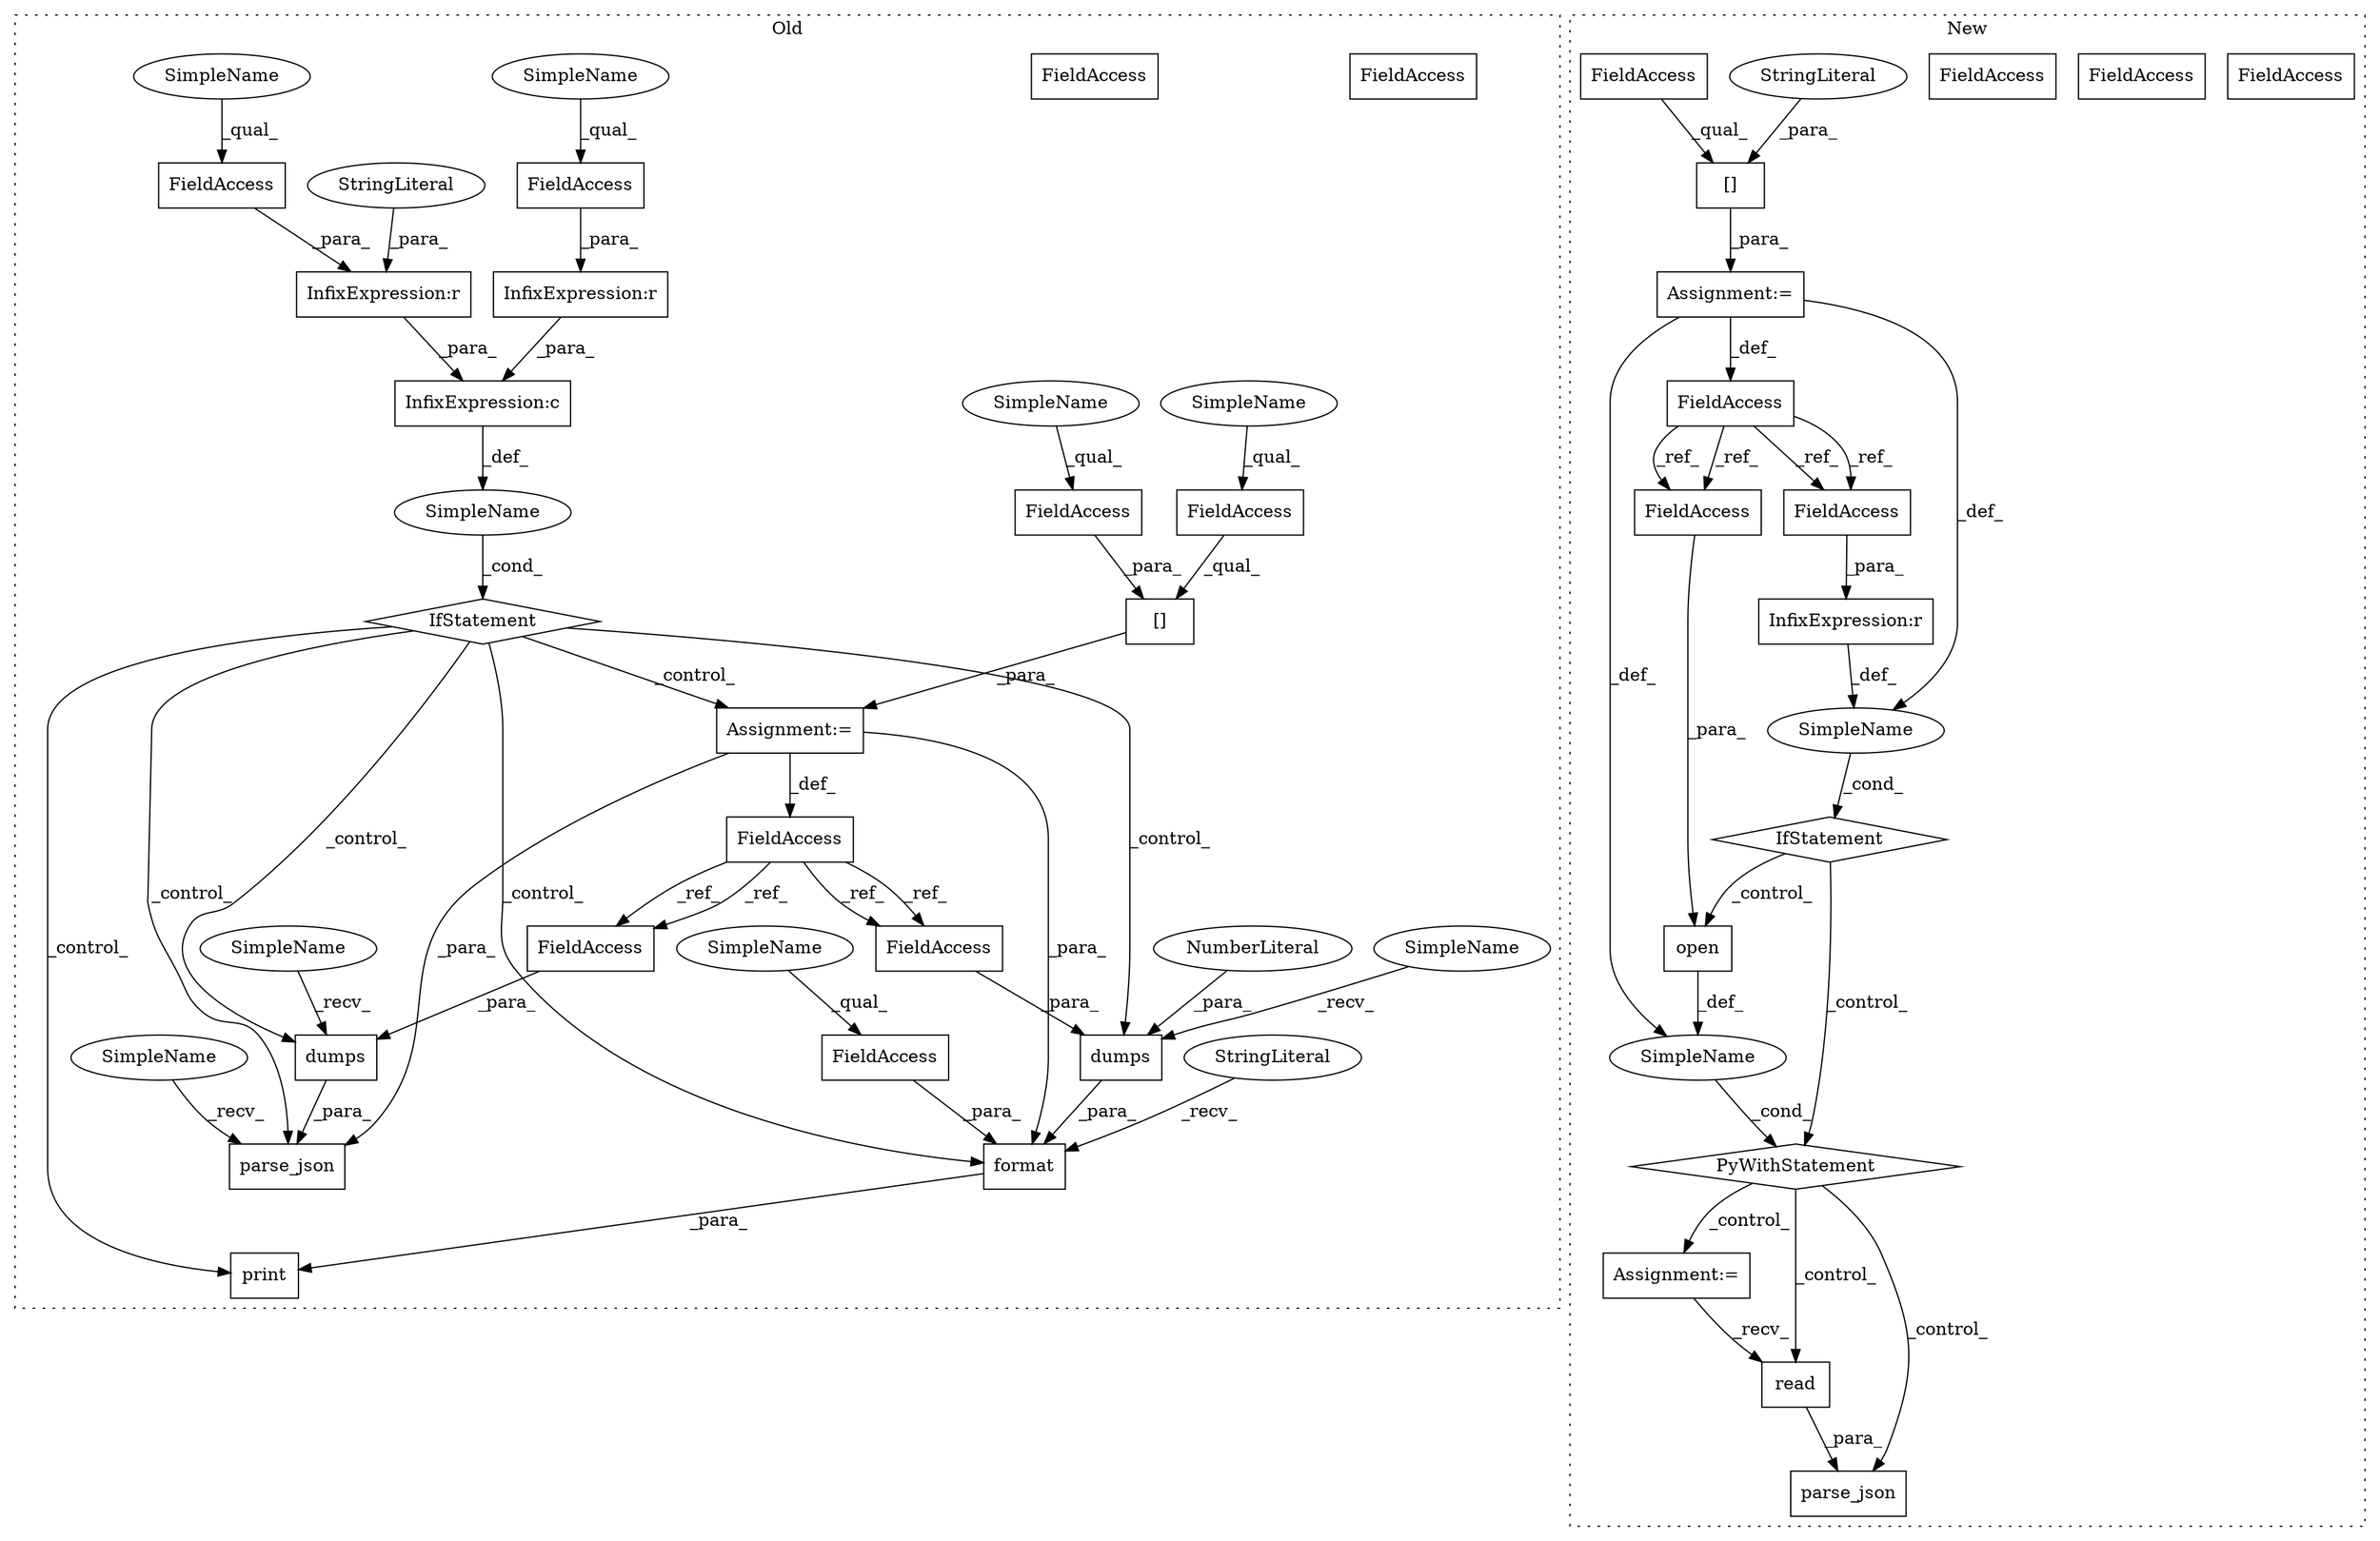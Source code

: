 digraph G {
subgraph cluster0 {
1 [label="dumps" a="32" s="36850,36864" l="6,1" shape="box"];
6 [label="print" a="32" s="36766,36866" l="6,1" shape="box"];
7 [label="NumberLiteral" a="34" s="36863" l="1" shape="ellipse"];
8 [label="Assignment:=" a="7" s="36676" l="1" shape="box"];
9 [label="[]" a="2" s="36677,36707" l="16,1" shape="box"];
10 [label="InfixExpression:r" a="27" s="36623" l="4" shape="box"];
12 [label="InfixExpression:r" a="27" s="36651" l="4" shape="box"];
13 [label="InfixExpression:c" a="27" s="36632" l="4" shape="box"];
16 [label="FieldAccess" a="22" s="36856" l="6" shape="box"];
17 [label="FieldAccess" a="22" s="36693" l="14" shape="box"];
18 [label="FieldAccess" a="22" s="36830" l="14" shape="box"];
20 [label="FieldAccess" a="22" s="36670" l="6" shape="box"];
22 [label="FieldAccess" a="22" s="36677" l="15" shape="box"];
23 [label="FieldAccess" a="22" s="36609" l="14" shape="box"];
24 [label="FieldAccess" a="22" s="36637" l="14" shape="box"];
25 [label="FieldAccess" a="22" s="36748" l="6" shape="box"];
26 [label="dumps" a="32" s="36742,36754" l="6,1" shape="box"];
27 [label="format" a="32" s="36823,36865" l="7,1" shape="box"];
29 [label="IfStatement" a="25" s="36604,36658" l="4,2" shape="diamond"];
31 [label="SimpleName" a="42" s="" l="" shape="ellipse"];
33 [label="parse_json" a="32" s="36726,36755" l="11,1" shape="box"];
34 [label="StringLiteral" a="45" s="36655" l="2" shape="ellipse"];
39 [label="StringLiteral" a="45" s="36772" l="50" shape="ellipse"];
40 [label="SimpleName" a="42" s="36609" l="7" shape="ellipse"];
41 [label="SimpleName" a="42" s="36693" l="7" shape="ellipse"];
42 [label="SimpleName" a="42" s="36637" l="7" shape="ellipse"];
43 [label="SimpleName" a="42" s="36830" l="7" shape="ellipse"];
44 [label="SimpleName" a="42" s="36718" l="7" shape="ellipse"];
45 [label="SimpleName" a="42" s="36677" l="7" shape="ellipse"];
49 [label="FieldAccess" a="22" s="36748" l="6" shape="box"];
50 [label="FieldAccess" a="22" s="36856" l="6" shape="box"];
51 [label="SimpleName" a="42" s="36845" l="4" shape="ellipse"];
52 [label="SimpleName" a="42" s="36737" l="4" shape="ellipse"];
label = "Old";
style="dotted";
}
subgraph cluster1 {
2 [label="open" a="32" s="36540,36551" l="5,1" shape="box"];
3 [label="PyWithStatement" a="104" s="36530,36552" l="10,2" shape="diamond"];
4 [label="SimpleName" a="42" s="" l="" shape="ellipse"];
5 [label="Assignment:=" a="7" s="36573" l="1" shape="box"];
11 [label="InfixExpression:r" a="27" s="36510" l="4" shape="box"];
14 [label="read" a="32" s="36607" l="6" shape="box"];
15 [label="FieldAccess" a="22" s="36545" l="6" shape="box"];
19 [label="FieldAccess" a="22" s="36504" l="6" shape="box"];
21 [label="FieldAccess" a="22" s="35723" l="6" shape="box"];
28 [label="IfStatement" a="25" s="36500,36518" l="4,2" shape="diamond"];
30 [label="SimpleName" a="42" s="" l="" shape="ellipse"];
32 [label="parse_json" a="32" s="36594,36613" l="11,1" shape="box"];
35 [label="Assignment:=" a="7" s="35729" l="1" shape="box"];
36 [label="[]" a="2" s="35730,35745" l="5,1" shape="box"];
37 [label="FieldAccess" a="22" s="35730" l="4" shape="box"];
38 [label="StringLiteral" a="45" s="35735" l="10" shape="ellipse"];
46 [label="FieldAccess" a="22" s="35730" l="4" shape="box"];
47 [label="FieldAccess" a="22" s="36545" l="6" shape="box"];
48 [label="FieldAccess" a="22" s="36504" l="6" shape="box"];
label = "New";
style="dotted";
}
1 -> 27 [label="_para_"];
2 -> 4 [label="_def_"];
3 -> 5 [label="_control_"];
3 -> 14 [label="_control_"];
3 -> 32 [label="_control_"];
4 -> 3 [label="_cond_"];
5 -> 14 [label="_recv_"];
7 -> 1 [label="_para_"];
8 -> 20 [label="_def_"];
8 -> 27 [label="_para_"];
8 -> 33 [label="_para_"];
9 -> 8 [label="_para_"];
10 -> 13 [label="_para_"];
11 -> 30 [label="_def_"];
12 -> 13 [label="_para_"];
13 -> 31 [label="_def_"];
14 -> 32 [label="_para_"];
17 -> 9 [label="_para_"];
18 -> 27 [label="_para_"];
20 -> 50 [label="_ref_"];
20 -> 49 [label="_ref_"];
20 -> 49 [label="_ref_"];
20 -> 50 [label="_ref_"];
21 -> 47 [label="_ref_"];
21 -> 48 [label="_ref_"];
21 -> 47 [label="_ref_"];
21 -> 48 [label="_ref_"];
22 -> 9 [label="_qual_"];
23 -> 10 [label="_para_"];
24 -> 12 [label="_para_"];
26 -> 33 [label="_para_"];
27 -> 6 [label="_para_"];
28 -> 2 [label="_control_"];
28 -> 3 [label="_control_"];
29 -> 8 [label="_control_"];
29 -> 1 [label="_control_"];
29 -> 6 [label="_control_"];
29 -> 33 [label="_control_"];
29 -> 26 [label="_control_"];
29 -> 27 [label="_control_"];
30 -> 28 [label="_cond_"];
31 -> 29 [label="_cond_"];
34 -> 12 [label="_para_"];
35 -> 21 [label="_def_"];
35 -> 30 [label="_def_"];
35 -> 4 [label="_def_"];
36 -> 35 [label="_para_"];
38 -> 36 [label="_para_"];
39 -> 27 [label="_recv_"];
40 -> 23 [label="_qual_"];
41 -> 17 [label="_qual_"];
42 -> 24 [label="_qual_"];
43 -> 18 [label="_qual_"];
44 -> 33 [label="_recv_"];
45 -> 22 [label="_qual_"];
46 -> 36 [label="_qual_"];
47 -> 2 [label="_para_"];
48 -> 11 [label="_para_"];
49 -> 26 [label="_para_"];
50 -> 1 [label="_para_"];
51 -> 1 [label="_recv_"];
52 -> 26 [label="_recv_"];
}